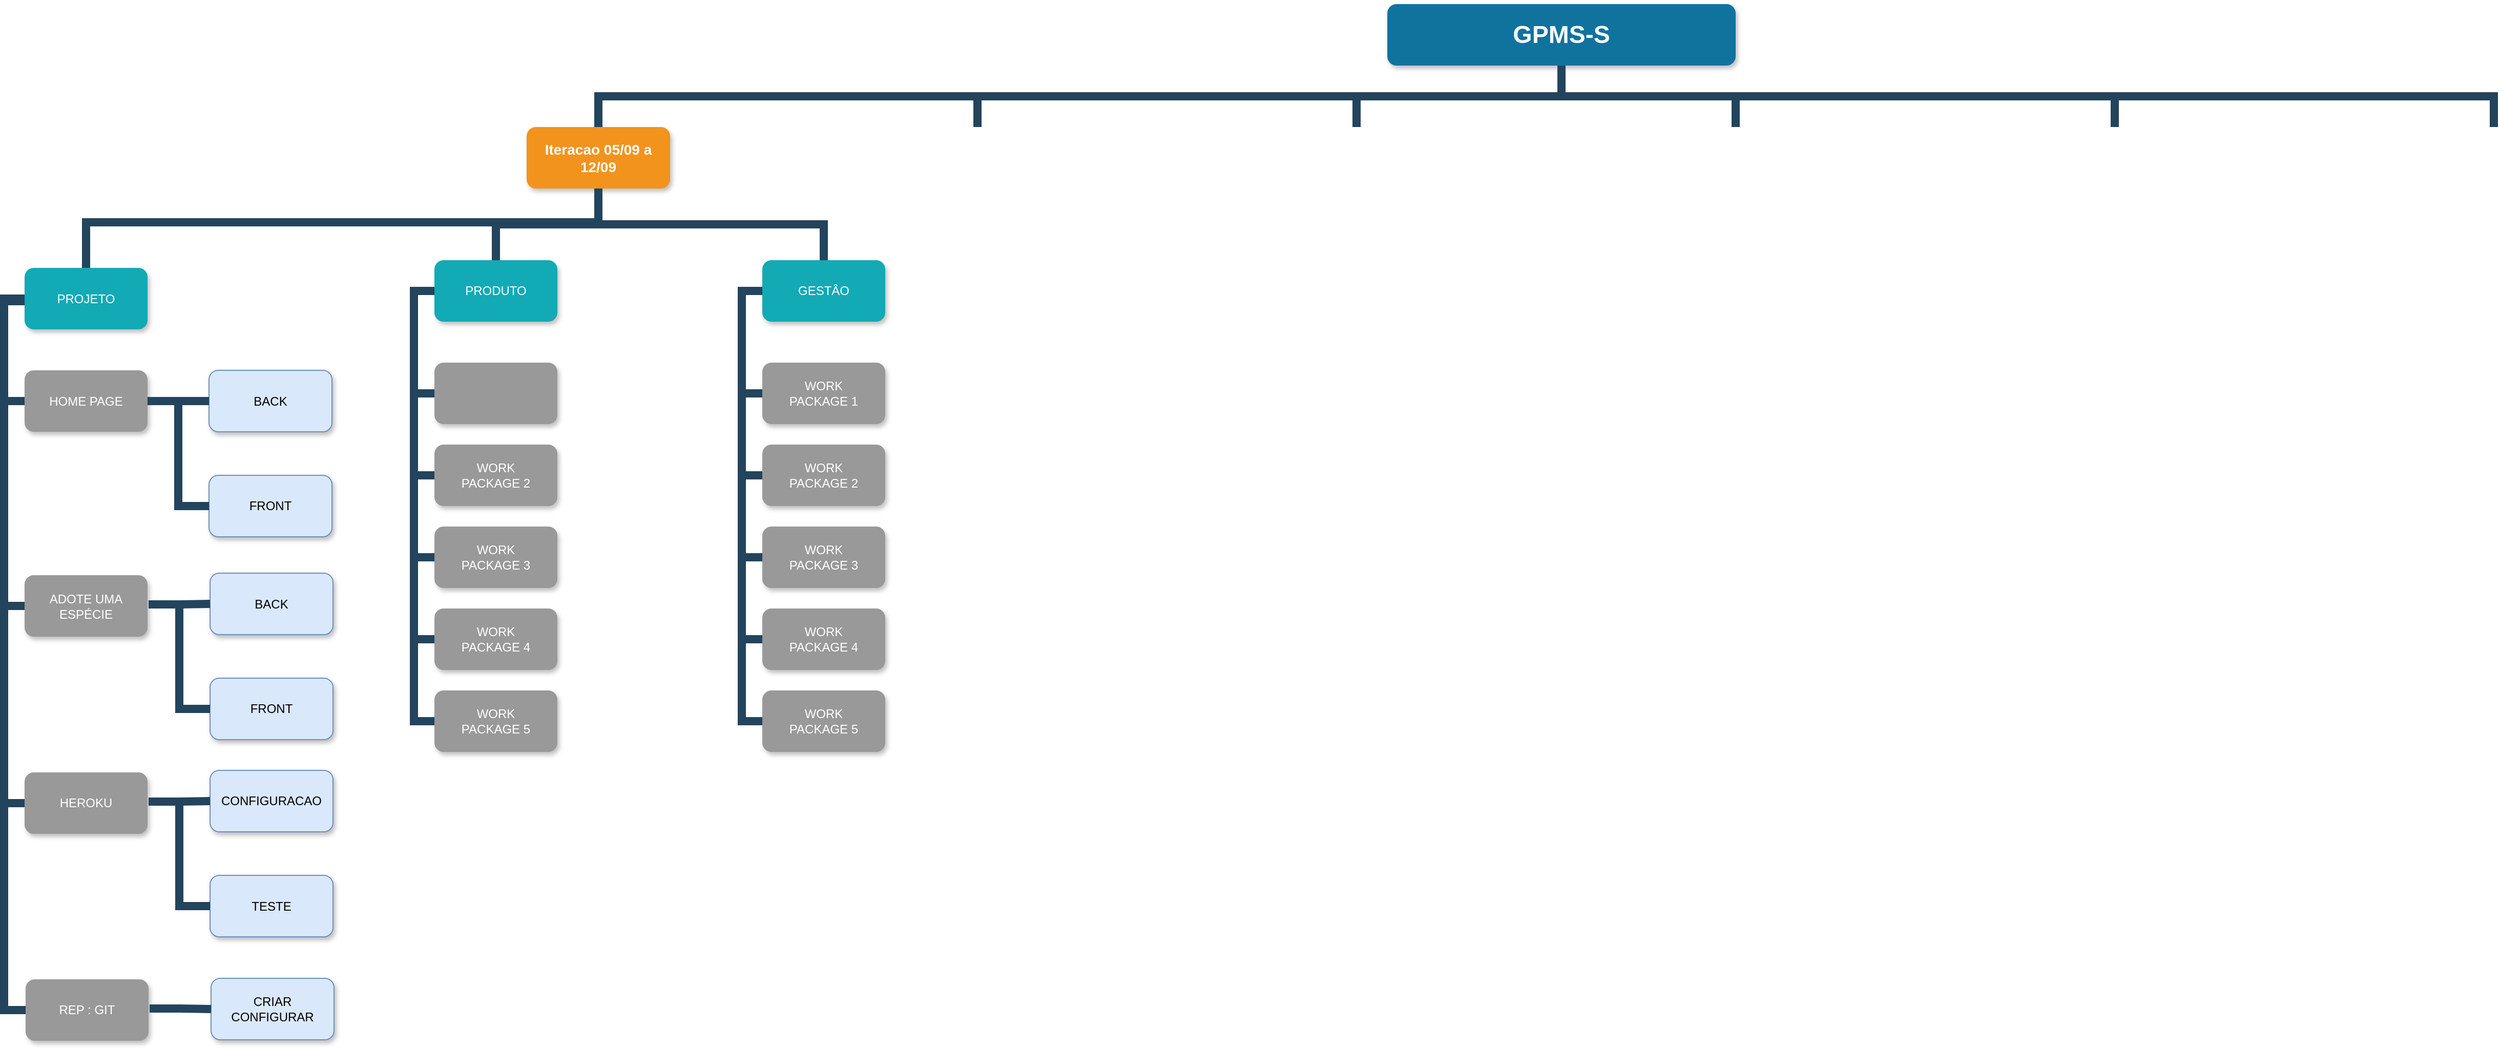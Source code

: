<mxfile version="11.2.5" type="device" pages="1"><diagram name="Page-1" id="64c3da0e-402f-94eb-ee01-a36477274f13"><mxGraphModel dx="1986" dy="443" grid="1" gridSize="10" guides="1" tooltips="1" connect="1" arrows="1" fold="1" page="1" pageScale="1" pageWidth="1169" pageHeight="826" background="#ffffff" math="0" shadow="0"><root><mxCell id="0"/><mxCell id="1" parent="0"/><mxCell id="2" value="GPMS-S" style="whiteSpace=wrap;rounded=1;shadow=1;fillColor=#10739E;strokeColor=none;fontColor=#FFFFFF;fontStyle=1;fontSize=24" parent="1" vertex="1"><mxGeometry x="1000" y="50" width="340" height="60" as="geometry"/></mxCell><mxCell id="3" value="Iteracao 05/09 a 12/09" style="whiteSpace=wrap;rounded=1;fillColor=#F2931E;strokeColor=none;shadow=1;fontColor=#FFFFFF;fontStyle=1;fontSize=14" parent="1" vertex="1"><mxGeometry x="160" y="170.0" width="140" height="60" as="geometry"/></mxCell><mxCell id="10" value="PRODUTO" style="whiteSpace=wrap;rounded=1;fillColor=#12AAB5;strokeColor=none;shadow=1;fontColor=#FFFFFF;" parent="1" vertex="1"><mxGeometry x="70" y="300.0" width="120" height="60" as="geometry"/></mxCell><mxCell id="12" value="GESTÂO" style="whiteSpace=wrap;rounded=1;fillColor=#12AAB5;strokeColor=none;shadow=1;fontColor=#FFFFFF;" parent="1" vertex="1"><mxGeometry x="390" y="300.0" width="120" height="60" as="geometry"/></mxCell><mxCell id="23" value="" style="whiteSpace=wrap;rounded=1;fillColor=#999999;strokeColor=none;shadow=1;fontColor=#FFFFFF;fontStyle=0" parent="1" vertex="1"><mxGeometry x="70.0" y="400.0" width="120" height="60" as="geometry"/></mxCell><mxCell id="24" value="WORK&#xA;PACKAGE 2" style="whiteSpace=wrap;rounded=1;fillColor=#999999;strokeColor=none;shadow=1;fontColor=#FFFFFF;fontStyle=0" parent="1" vertex="1"><mxGeometry x="70.0" y="480.0" width="120" height="60" as="geometry"/></mxCell><mxCell id="25" value="WORK&#xA;PACKAGE 3" style="whiteSpace=wrap;rounded=1;fillColor=#999999;strokeColor=none;shadow=1;fontColor=#FFFFFF;fontStyle=0" parent="1" vertex="1"><mxGeometry x="70.0" y="560.0" width="120" height="60" as="geometry"/></mxCell><mxCell id="26" value="WORK&#xA;PACKAGE 4" style="whiteSpace=wrap;rounded=1;fillColor=#999999;strokeColor=none;shadow=1;fontColor=#FFFFFF;fontStyle=0" parent="1" vertex="1"><mxGeometry x="70.0" y="640.0" width="120" height="60" as="geometry"/></mxCell><mxCell id="27" value="WORK&#xA;PACKAGE 5" style="whiteSpace=wrap;rounded=1;fillColor=#999999;strokeColor=none;shadow=1;fontColor=#FFFFFF;fontStyle=0" parent="1" vertex="1"><mxGeometry x="70.0" y="720.0" width="120" height="60" as="geometry"/></mxCell><mxCell id="38" value="WORK&#xA;PACKAGE 1" style="whiteSpace=wrap;rounded=1;fillColor=#999999;strokeColor=none;shadow=1;fontColor=#FFFFFF;fontStyle=0" parent="1" vertex="1"><mxGeometry x="390.0" y="400.0" width="120" height="60" as="geometry"/></mxCell><mxCell id="39" value="WORK&#xA;PACKAGE 2" style="whiteSpace=wrap;rounded=1;fillColor=#999999;strokeColor=none;shadow=1;fontColor=#FFFFFF;fontStyle=0" parent="1" vertex="1"><mxGeometry x="390.0" y="480.0" width="120" height="60" as="geometry"/></mxCell><mxCell id="40" value="WORK&#xA;PACKAGE 3" style="whiteSpace=wrap;rounded=1;fillColor=#999999;strokeColor=none;shadow=1;fontColor=#FFFFFF;fontStyle=0" parent="1" vertex="1"><mxGeometry x="390.0" y="560.0" width="120" height="60" as="geometry"/></mxCell><mxCell id="41" value="WORK&#xA;PACKAGE 4" style="whiteSpace=wrap;rounded=1;fillColor=#999999;strokeColor=none;shadow=1;fontColor=#FFFFFF;fontStyle=0" parent="1" vertex="1"><mxGeometry x="390.0" y="640.0" width="120" height="60" as="geometry"/></mxCell><mxCell id="42" value="WORK&#xA;PACKAGE 5" style="whiteSpace=wrap;rounded=1;fillColor=#999999;strokeColor=none;shadow=1;fontColor=#FFFFFF;fontStyle=0" parent="1" vertex="1"><mxGeometry x="390" y="720.0" width="120" height="60" as="geometry"/></mxCell><mxCell id="103" value="" style="edgeStyle=elbowEdgeStyle;elbow=vertical;rounded=0;fontColor=#000000;endArrow=none;endFill=0;strokeWidth=8;strokeColor=#23445D;" parent="1" source="3" target="10" edge="1"><mxGeometry width="100" height="100" relative="1" as="geometry"><mxPoint x="20" y="290" as="sourcePoint"/><mxPoint x="120" y="190" as="targetPoint"/></mxGeometry></mxCell><mxCell id="104" value="" style="edgeStyle=elbowEdgeStyle;elbow=vertical;rounded=0;fontColor=#000000;endArrow=none;endFill=0;strokeWidth=8;strokeColor=#23445D;" parent="1" source="3" target="12" edge="1"><mxGeometry width="100" height="100" relative="1" as="geometry"><mxPoint x="360" y="290" as="sourcePoint"/><mxPoint x="460" y="190" as="targetPoint"/></mxGeometry></mxCell><mxCell id="105" value="" style="edgeStyle=elbowEdgeStyle;elbow=horizontal;rounded=0;fontColor=#000000;endArrow=none;endFill=0;strokeWidth=8;strokeColor=#23445D;" parent="1" source="10" target="23" edge="1"><mxGeometry width="100" height="100" relative="1" as="geometry"><mxPoint x="10" y="480" as="sourcePoint"/><mxPoint x="110" y="380" as="targetPoint"/><Array as="points"><mxPoint x="50" y="380"/></Array></mxGeometry></mxCell><mxCell id="106" value="" style="edgeStyle=elbowEdgeStyle;elbow=horizontal;rounded=0;fontColor=#000000;endArrow=none;endFill=0;strokeWidth=8;strokeColor=#23445D;" parent="1" source="10" target="24" edge="1"><mxGeometry width="100" height="100" relative="1" as="geometry"><mxPoint x="80" y="340" as="sourcePoint"/><mxPoint x="80" y="440" as="targetPoint"/><Array as="points"><mxPoint x="50" y="400"/></Array></mxGeometry></mxCell><mxCell id="107" value="" style="edgeStyle=elbowEdgeStyle;elbow=horizontal;rounded=0;fontColor=#000000;endArrow=none;endFill=0;strokeWidth=8;strokeColor=#23445D;" parent="1" source="10" target="27" edge="1"><mxGeometry width="100" height="100" relative="1" as="geometry"><mxPoint x="80" y="340" as="sourcePoint"/><mxPoint x="80" y="440" as="targetPoint"/><Array as="points"><mxPoint x="50" y="540"/></Array></mxGeometry></mxCell><mxCell id="109" value="" style="edgeStyle=elbowEdgeStyle;elbow=horizontal;rounded=0;fontColor=#000000;endArrow=none;endFill=0;strokeWidth=8;strokeColor=#23445D;" parent="1" source="10" target="26" edge="1"><mxGeometry width="100" height="100" relative="1" as="geometry"><mxPoint x="100" y="360" as="sourcePoint"/><mxPoint x="100" y="460" as="targetPoint"/><Array as="points"><mxPoint x="50" y="410"/></Array></mxGeometry></mxCell><mxCell id="110" value="" style="edgeStyle=elbowEdgeStyle;elbow=horizontal;rounded=0;fontColor=#000000;endArrow=none;endFill=0;strokeWidth=8;strokeColor=#23445D;" parent="1" source="10" target="25" edge="1"><mxGeometry width="100" height="100" relative="1" as="geometry"><mxPoint x="110" y="370" as="sourcePoint"/><mxPoint x="110" y="470" as="targetPoint"/><Array as="points"><mxPoint x="50" y="430"/></Array></mxGeometry></mxCell><mxCell id="111" value="" style="edgeStyle=elbowEdgeStyle;elbow=horizontal;rounded=0;fontColor=#000000;endArrow=none;endFill=0;strokeWidth=8;strokeColor=#23445D;" parent="1" target="38" edge="1"><mxGeometry width="100" height="100" relative="1" as="geometry"><mxPoint x="380" y="330.0" as="sourcePoint"/><mxPoint x="380" y="430.0" as="targetPoint"/><Array as="points"><mxPoint x="370" y="380"/></Array></mxGeometry></mxCell><mxCell id="112" value="" style="edgeStyle=elbowEdgeStyle;elbow=horizontal;rounded=0;fontColor=#000000;endArrow=none;endFill=0;strokeWidth=8;strokeColor=#23445D;" parent="1" source="12" target="39" edge="1"><mxGeometry width="100" height="100" relative="1" as="geometry"><mxPoint x="380" y="330.0" as="sourcePoint"/><mxPoint x="380" y="510.0" as="targetPoint"/><Array as="points"><mxPoint x="370" y="420"/></Array></mxGeometry></mxCell><mxCell id="113" value="" style="edgeStyle=elbowEdgeStyle;elbow=horizontal;rounded=0;fontColor=#000000;endArrow=none;endFill=0;strokeWidth=8;strokeColor=#23445D;" parent="1" source="12" target="42" edge="1"><mxGeometry width="100" height="100" relative="1" as="geometry"><mxPoint x="380" y="330.0" as="sourcePoint"/><mxPoint x="380.0" y="750.0" as="targetPoint"/><Array as="points"><mxPoint x="370" y="540"/></Array></mxGeometry></mxCell><mxCell id="114" value="" style="edgeStyle=elbowEdgeStyle;elbow=horizontal;rounded=0;fontColor=#000000;endArrow=none;endFill=0;strokeWidth=8;strokeColor=#23445D;" parent="1" source="12" target="41" edge="1"><mxGeometry width="100" height="100" relative="1" as="geometry"><mxPoint x="380" y="330.0" as="sourcePoint"/><mxPoint x="380.0" y="670.0" as="targetPoint"/><Array as="points"><mxPoint x="370" y="500"/></Array></mxGeometry></mxCell><mxCell id="115" value="" style="edgeStyle=elbowEdgeStyle;elbow=horizontal;rounded=0;fontColor=#000000;endArrow=none;endFill=0;strokeWidth=8;strokeColor=#23445D;" parent="1" source="12" target="40" edge="1"><mxGeometry width="100" height="100" relative="1" as="geometry"><mxPoint x="380" y="330.0" as="sourcePoint"/><mxPoint x="380" y="590.0" as="targetPoint"/><Array as="points"><mxPoint x="370" y="460"/></Array></mxGeometry></mxCell><mxCell id="229" value="" style="edgeStyle=elbowEdgeStyle;elbow=vertical;rounded=0;fontColor=#000000;endArrow=none;endFill=0;strokeWidth=8;strokeColor=#23445D;" parent="1" source="2" target="3" edge="1"><mxGeometry width="100" height="100" relative="1" as="geometry"><mxPoint x="540" y="140" as="sourcePoint"/><mxPoint x="640" y="40" as="targetPoint"/></mxGeometry></mxCell><mxCell id="230" value="" style="edgeStyle=elbowEdgeStyle;elbow=vertical;rounded=0;fontColor=#000000;endArrow=none;endFill=0;strokeWidth=8;strokeColor=#23445D;" parent="1" source="2" edge="1"><mxGeometry width="100" height="100" relative="1" as="geometry"><mxPoint x="550" y="150" as="sourcePoint"/><mxPoint x="600" y="170.0" as="targetPoint"/></mxGeometry></mxCell><mxCell id="231" value="" style="edgeStyle=elbowEdgeStyle;elbow=vertical;rounded=0;fontColor=#000000;endArrow=none;endFill=0;strokeWidth=8;strokeColor=#23445D;" parent="1" source="2" edge="1"><mxGeometry width="100" height="100" relative="1" as="geometry"><mxPoint x="560" y="160" as="sourcePoint"/><mxPoint x="970" y="170.0" as="targetPoint"/></mxGeometry></mxCell><mxCell id="232" value="" style="edgeStyle=elbowEdgeStyle;elbow=vertical;rounded=0;fontColor=#000000;endArrow=none;endFill=0;strokeWidth=8;strokeColor=#23445D;" parent="1" source="2" edge="1"><mxGeometry width="100" height="100" relative="1" as="geometry"><mxPoint x="570" y="170" as="sourcePoint"/><mxPoint x="1340" y="170.0" as="targetPoint"/></mxGeometry></mxCell><mxCell id="233" value="" style="edgeStyle=elbowEdgeStyle;elbow=vertical;rounded=0;fontColor=#000000;endArrow=none;endFill=0;strokeWidth=8;strokeColor=#23445D;" parent="1" source="2" edge="1"><mxGeometry width="100" height="100" relative="1" as="geometry"><mxPoint x="580" y="180" as="sourcePoint"/><mxPoint x="1710" y="170.0" as="targetPoint"/></mxGeometry></mxCell><mxCell id="234" value="" style="edgeStyle=elbowEdgeStyle;elbow=vertical;rounded=0;fontColor=#000000;endArrow=none;endFill=0;strokeWidth=8;strokeColor=#23445D;" parent="1" source="2" edge="1"><mxGeometry width="100" height="100" relative="1" as="geometry"><mxPoint x="590" y="190" as="sourcePoint"/><mxPoint x="2080" y="170.0" as="targetPoint"/></mxGeometry></mxCell><mxCell id="kDpiNri7qRXrQKS7qsHG-234" value="PROJETO" style="whiteSpace=wrap;rounded=1;fillColor=#12AAB5;strokeColor=none;shadow=1;fontColor=#FFFFFF;" vertex="1" parent="1"><mxGeometry x="-330" y="307.5" width="120" height="60" as="geometry"/></mxCell><mxCell id="kDpiNri7qRXrQKS7qsHG-247" value="" style="orthogonalLoop=1;jettySize=auto;html=1;strokeWidth=9;edgeStyle=orthogonalEdgeStyle;strokeColor=none;endArrow=classic;endFill=1;startArrow=none;startFill=0;rounded=0;" edge="1" parent="1" source="kDpiNri7qRXrQKS7qsHG-235" target="kDpiNri7qRXrQKS7qsHG-246"><mxGeometry relative="1" as="geometry"/></mxCell><mxCell id="kDpiNri7qRXrQKS7qsHG-235" value="HOME PAGE" style="whiteSpace=wrap;rounded=1;fillColor=#999999;strokeColor=none;shadow=1;fontColor=#FFFFFF;fontStyle=0" vertex="1" parent="1"><mxGeometry x="-330.0" y="407.5" width="120" height="60" as="geometry"/></mxCell><mxCell id="kDpiNri7qRXrQKS7qsHG-246" value="FRONT" style="whiteSpace=wrap;rounded=1;fillColor=#dae8fc;strokeColor=#6c8ebf;shadow=1;fontStyle=0" vertex="1" parent="1"><mxGeometry x="-150.0" y="510.0" width="120" height="60" as="geometry"/></mxCell><mxCell id="kDpiNri7qRXrQKS7qsHG-236" value="ADOTE UMA ESPÉCIE" style="whiteSpace=wrap;rounded=1;fillColor=#999999;strokeColor=none;shadow=1;fontColor=#FFFFFF;fontStyle=0" vertex="1" parent="1"><mxGeometry x="-330.0" y="607.5" width="120" height="60" as="geometry"/></mxCell><mxCell id="kDpiNri7qRXrQKS7qsHG-240" value="" style="edgeStyle=elbowEdgeStyle;elbow=horizontal;rounded=0;fontColor=#000000;endArrow=none;endFill=0;strokeWidth=8;strokeColor=#23445D;" edge="1" parent="1" source="kDpiNri7qRXrQKS7qsHG-234" target="kDpiNri7qRXrQKS7qsHG-235"><mxGeometry width="100" height="100" relative="1" as="geometry"><mxPoint x="-390" y="487.5" as="sourcePoint"/><mxPoint x="-290" y="387.5" as="targetPoint"/><Array as="points"><mxPoint x="-350" y="387.5"/></Array></mxGeometry></mxCell><mxCell id="kDpiNri7qRXrQKS7qsHG-241" value="" style="edgeStyle=elbowEdgeStyle;elbow=horizontal;rounded=0;fontColor=#000000;endArrow=none;endFill=0;strokeWidth=8;strokeColor=#23445D;" edge="1" parent="1" source="kDpiNri7qRXrQKS7qsHG-234" target="kDpiNri7qRXrQKS7qsHG-236"><mxGeometry width="100" height="100" relative="1" as="geometry"><mxPoint x="-320" y="347.5" as="sourcePoint"/><mxPoint x="-320" y="447.5" as="targetPoint"/><Array as="points"><mxPoint x="-350" y="407.5"/></Array></mxGeometry></mxCell><mxCell id="kDpiNri7qRXrQKS7qsHG-245" value="" style="edgeStyle=elbowEdgeStyle;elbow=vertical;rounded=0;fontColor=#000000;endArrow=none;endFill=0;strokeWidth=8;strokeColor=#23445D;" edge="1" parent="1" target="kDpiNri7qRXrQKS7qsHG-234"><mxGeometry width="100" height="100" relative="1" as="geometry"><mxPoint x="230" y="253" as="sourcePoint"/><mxPoint x="-60" y="293" as="targetPoint"/><Array as="points"><mxPoint x="-60" y="263"/><mxPoint x="-80" y="263"/><mxPoint x="-20" y="263"/></Array></mxGeometry></mxCell><mxCell id="kDpiNri7qRXrQKS7qsHG-251" value="BACK" style="whiteSpace=wrap;rounded=1;fillColor=#dae8fc;strokeColor=#6c8ebf;shadow=1;fontStyle=0" vertex="1" parent="1"><mxGeometry x="-150.0" y="407.5" width="120" height="60" as="geometry"/></mxCell><mxCell id="kDpiNri7qRXrQKS7qsHG-254" value="" style="orthogonalLoop=1;jettySize=auto;html=1;strokeWidth=9;edgeStyle=orthogonalEdgeStyle;strokeColor=none;endArrow=classic;endFill=1;startArrow=none;startFill=0;rounded=0;" edge="1" parent="1"><mxGeometry relative="1" as="geometry"><mxPoint x="-205" y="642.5" as="sourcePoint"/><mxPoint x="-135" y="602.5" as="targetPoint"/></mxGeometry></mxCell><mxCell id="kDpiNri7qRXrQKS7qsHG-260" value="" style="edgeStyle=elbowEdgeStyle;elbow=horizontal;rounded=0;fontColor=#000000;endArrow=none;endFill=0;strokeWidth=8;strokeColor=#23445D;entryX=0;entryY=0.5;entryDx=0;entryDy=0;exitX=1;exitY=0.5;exitDx=0;exitDy=0;" edge="1" parent="1" source="kDpiNri7qRXrQKS7qsHG-235" target="kDpiNri7qRXrQKS7qsHG-251"><mxGeometry width="100" height="100" relative="1" as="geometry"><mxPoint x="-190" y="428.0" as="sourcePoint"/><mxPoint x="-190" y="528.0" as="targetPoint"/><Array as="points"><mxPoint x="-180" y="460"/></Array></mxGeometry></mxCell><mxCell id="kDpiNri7qRXrQKS7qsHG-261" value="" style="edgeStyle=elbowEdgeStyle;elbow=horizontal;rounded=0;fontColor=#000000;endArrow=none;endFill=0;strokeWidth=8;strokeColor=#23445D;entryX=0;entryY=0.5;entryDx=0;entryDy=0;exitX=1;exitY=0.5;exitDx=0;exitDy=0;" edge="1" parent="1" source="kDpiNri7qRXrQKS7qsHG-235" target="kDpiNri7qRXrQKS7qsHG-246"><mxGeometry width="100" height="100" relative="1" as="geometry"><mxPoint x="-200" y="448" as="sourcePoint"/><mxPoint x="-140" y="448" as="targetPoint"/><Array as="points"><mxPoint x="-180" y="480"/></Array></mxGeometry></mxCell><mxCell id="kDpiNri7qRXrQKS7qsHG-264" value="FRONT" style="whiteSpace=wrap;rounded=1;fillColor=#dae8fc;strokeColor=#6c8ebf;shadow=1;fontStyle=0" vertex="1" parent="1"><mxGeometry x="-149.0" y="708.0" width="120" height="60" as="geometry"/></mxCell><mxCell id="kDpiNri7qRXrQKS7qsHG-265" value="BACK" style="whiteSpace=wrap;rounded=1;fillColor=#dae8fc;strokeColor=#6c8ebf;shadow=1;fontStyle=0" vertex="1" parent="1"><mxGeometry x="-149.0" y="605.5" width="120" height="60" as="geometry"/></mxCell><mxCell id="kDpiNri7qRXrQKS7qsHG-266" value="" style="edgeStyle=elbowEdgeStyle;elbow=horizontal;rounded=0;fontColor=#000000;endArrow=none;endFill=0;strokeWidth=8;strokeColor=#23445D;entryX=0;entryY=0.5;entryDx=0;entryDy=0;exitX=1;exitY=0.5;exitDx=0;exitDy=0;" edge="1" parent="1" target="kDpiNri7qRXrQKS7qsHG-265"><mxGeometry width="100" height="100" relative="1" as="geometry"><mxPoint x="-209" y="636" as="sourcePoint"/><mxPoint x="-189" y="726.0" as="targetPoint"/><Array as="points"><mxPoint x="-179" y="658"/></Array></mxGeometry></mxCell><mxCell id="kDpiNri7qRXrQKS7qsHG-267" value="" style="edgeStyle=elbowEdgeStyle;elbow=horizontal;rounded=0;fontColor=#000000;endArrow=none;endFill=0;strokeWidth=8;strokeColor=#23445D;entryX=0;entryY=0.5;entryDx=0;entryDy=0;exitX=1;exitY=0.5;exitDx=0;exitDy=0;" edge="1" parent="1" target="kDpiNri7qRXrQKS7qsHG-264"><mxGeometry width="100" height="100" relative="1" as="geometry"><mxPoint x="-209" y="636" as="sourcePoint"/><mxPoint x="-139" y="646" as="targetPoint"/><Array as="points"><mxPoint x="-179" y="678"/></Array></mxGeometry></mxCell><mxCell id="kDpiNri7qRXrQKS7qsHG-268" value="HEROKU" style="whiteSpace=wrap;rounded=1;fillColor=#999999;strokeColor=none;shadow=1;fontColor=#FFFFFF;fontStyle=0" vertex="1" parent="1"><mxGeometry x="-330.0" y="800.0" width="120" height="60" as="geometry"/></mxCell><mxCell id="kDpiNri7qRXrQKS7qsHG-269" value="" style="edgeStyle=elbowEdgeStyle;elbow=horizontal;rounded=0;fontColor=#000000;endArrow=none;endFill=0;strokeWidth=8;strokeColor=#23445D;exitX=0;exitY=0.5;exitDx=0;exitDy=0;" edge="1" parent="1" target="kDpiNri7qRXrQKS7qsHG-268" source="kDpiNri7qRXrQKS7qsHG-234"><mxGeometry width="100" height="100" relative="1" as="geometry"><mxPoint x="-330" y="452.5" as="sourcePoint"/><mxPoint x="-320" y="562.5" as="targetPoint"/><Array as="points"><mxPoint x="-350" y="522.5"/></Array></mxGeometry></mxCell><mxCell id="kDpiNri7qRXrQKS7qsHG-270" value="TESTE" style="whiteSpace=wrap;rounded=1;fillColor=#dae8fc;strokeColor=#6c8ebf;shadow=1;fontStyle=0" vertex="1" parent="1"><mxGeometry x="-149.0" y="900.5" width="120" height="60" as="geometry"/></mxCell><mxCell id="kDpiNri7qRXrQKS7qsHG-271" value="CONFIGURACAO" style="whiteSpace=wrap;rounded=1;fillColor=#dae8fc;strokeColor=#6c8ebf;shadow=1;fontStyle=0" vertex="1" parent="1"><mxGeometry x="-149.0" y="798.0" width="120" height="60" as="geometry"/></mxCell><mxCell id="kDpiNri7qRXrQKS7qsHG-272" value="" style="edgeStyle=elbowEdgeStyle;elbow=horizontal;rounded=0;fontColor=#000000;endArrow=none;endFill=0;strokeWidth=8;strokeColor=#23445D;entryX=0;entryY=0.5;entryDx=0;entryDy=0;exitX=1;exitY=0.5;exitDx=0;exitDy=0;" edge="1" parent="1" target="kDpiNri7qRXrQKS7qsHG-271"><mxGeometry width="100" height="100" relative="1" as="geometry"><mxPoint x="-209" y="828.5" as="sourcePoint"/><mxPoint x="-189" y="918.5" as="targetPoint"/><Array as="points"><mxPoint x="-179" y="850.5"/></Array></mxGeometry></mxCell><mxCell id="kDpiNri7qRXrQKS7qsHG-273" value="" style="edgeStyle=elbowEdgeStyle;elbow=horizontal;rounded=0;fontColor=#000000;endArrow=none;endFill=0;strokeWidth=8;strokeColor=#23445D;entryX=0;entryY=0.5;entryDx=0;entryDy=0;exitX=1;exitY=0.5;exitDx=0;exitDy=0;" edge="1" parent="1" target="kDpiNri7qRXrQKS7qsHG-270"><mxGeometry width="100" height="100" relative="1" as="geometry"><mxPoint x="-209" y="828.5" as="sourcePoint"/><mxPoint x="-139" y="838.5" as="targetPoint"/><Array as="points"><mxPoint x="-179" y="870.5"/></Array></mxGeometry></mxCell><mxCell id="kDpiNri7qRXrQKS7qsHG-274" value="REP : GIT" style="whiteSpace=wrap;rounded=1;fillColor=#999999;strokeColor=none;shadow=1;fontColor=#FFFFFF;fontStyle=0" vertex="1" parent="1"><mxGeometry x="-329.0" y="1002.0" width="120" height="60" as="geometry"/></mxCell><mxCell id="kDpiNri7qRXrQKS7qsHG-276" value="CRIAR CONFIGURAR" style="whiteSpace=wrap;rounded=1;fillColor=#dae8fc;strokeColor=#6c8ebf;shadow=1;fontStyle=0" vertex="1" parent="1"><mxGeometry x="-148.0" y="1001.0" width="120" height="60" as="geometry"/></mxCell><mxCell id="kDpiNri7qRXrQKS7qsHG-277" value="" style="edgeStyle=elbowEdgeStyle;elbow=horizontal;rounded=0;fontColor=#000000;endArrow=none;endFill=0;strokeWidth=8;strokeColor=#23445D;entryX=0;entryY=0.5;entryDx=0;entryDy=0;exitX=1;exitY=0.5;exitDx=0;exitDy=0;" edge="1" parent="1"><mxGeometry width="100" height="100" relative="1" as="geometry"><mxPoint x="-208" y="1030.5" as="sourcePoint"/><mxPoint x="-148" y="1031" as="targetPoint"/><Array as="points"/></mxGeometry></mxCell><mxCell id="kDpiNri7qRXrQKS7qsHG-279" value="" style="edgeStyle=elbowEdgeStyle;elbow=horizontal;rounded=0;fontColor=#000000;endArrow=none;endFill=0;strokeWidth=8;strokeColor=#23445D;entryX=0;entryY=0.5;entryDx=0;entryDy=0;" edge="1" parent="1" target="kDpiNri7qRXrQKS7qsHG-274"><mxGeometry width="100" height="100" relative="1" as="geometry"><mxPoint x="-330" y="340" as="sourcePoint"/><mxPoint x="-320" y="840" as="targetPoint"/><Array as="points"><mxPoint x="-350" y="690"/></Array></mxGeometry></mxCell></root></mxGraphModel></diagram></mxfile>